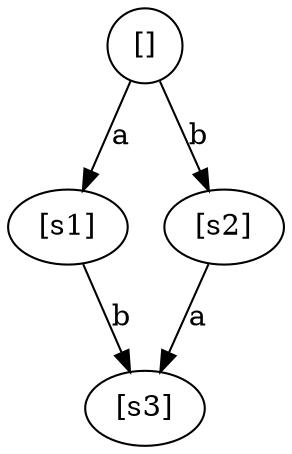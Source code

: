 digraph G {
    node [width=0.5];
xbd6a88 [label="[]"]
xbd6f60 [label="[s1]"]
xbd72a0 [label="[s2]"]
xbd75e0 [label="[s3]"]
xbd6a88 -> xbd6f60 [label="a"]
xbd6a88 -> xbd72a0 [label="b"]
xbd6f60 -> xbd75e0 [label="b"]
xbd72a0 -> xbd75e0 [label="a"]
}
